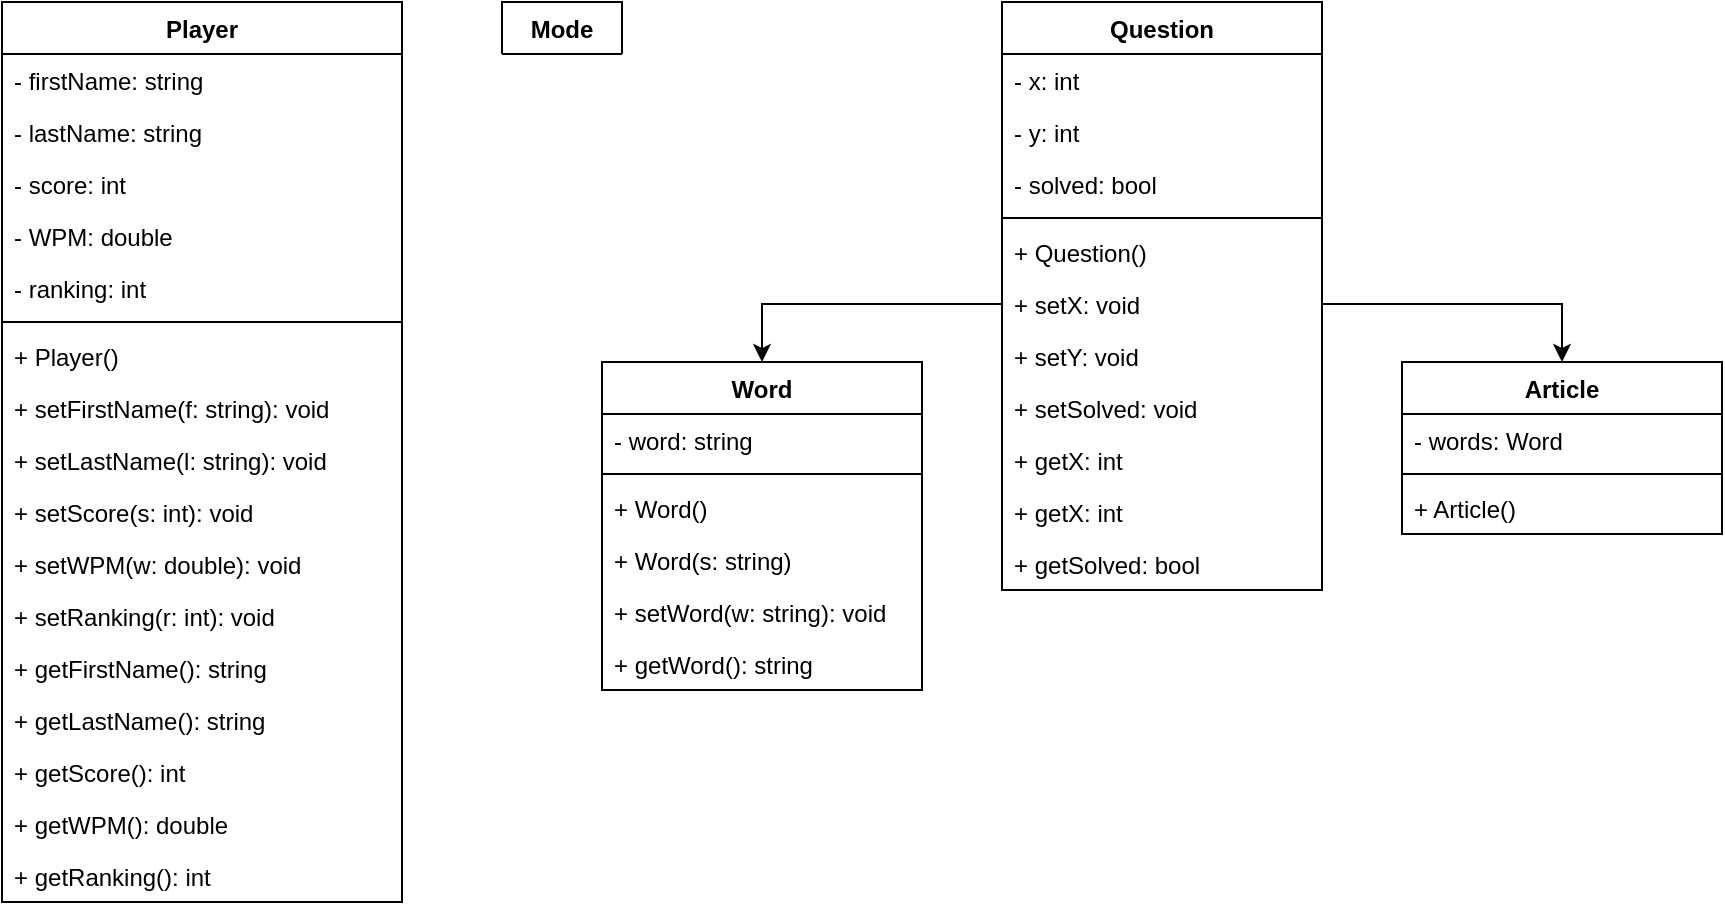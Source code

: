 <mxfile version="14.5.3" type="github">
  <diagram id="6Dkqgkf7vsBd3afeo5NH" name="Page-1">
    <mxGraphModel dx="1038" dy="529" grid="1" gridSize="10" guides="1" tooltips="1" connect="1" arrows="1" fold="1" page="1" pageScale="1" pageWidth="827" pageHeight="1169" math="0" shadow="0">
      <root>
        <mxCell id="0" />
        <mxCell id="1" parent="0" />
        <mxCell id="QzMkt83mJQYd9oITkBXi-1" value="Question" style="swimlane;fontStyle=1;align=center;verticalAlign=top;childLayout=stackLayout;horizontal=1;startSize=26;horizontalStack=0;resizeParent=1;resizeParentMax=0;resizeLast=0;collapsible=1;marginBottom=0;" parent="1" vertex="1">
          <mxGeometry x="540" y="20" width="160" height="294" as="geometry" />
        </mxCell>
        <mxCell id="QzMkt83mJQYd9oITkBXi-2" value="- x: int" style="text;strokeColor=none;fillColor=none;align=left;verticalAlign=top;spacingLeft=4;spacingRight=4;overflow=hidden;rotatable=0;points=[[0,0.5],[1,0.5]];portConstraint=eastwest;" parent="QzMkt83mJQYd9oITkBXi-1" vertex="1">
          <mxGeometry y="26" width="160" height="26" as="geometry" />
        </mxCell>
        <mxCell id="QzMkt83mJQYd9oITkBXi-40" value="- y: int" style="text;strokeColor=none;fillColor=none;align=left;verticalAlign=top;spacingLeft=4;spacingRight=4;overflow=hidden;rotatable=0;points=[[0,0.5],[1,0.5]];portConstraint=eastwest;" parent="QzMkt83mJQYd9oITkBXi-1" vertex="1">
          <mxGeometry y="52" width="160" height="26" as="geometry" />
        </mxCell>
        <mxCell id="QzMkt83mJQYd9oITkBXi-45" value="- solved: bool" style="text;strokeColor=none;fillColor=none;align=left;verticalAlign=top;spacingLeft=4;spacingRight=4;overflow=hidden;rotatable=0;points=[[0,0.5],[1,0.5]];portConstraint=eastwest;" parent="QzMkt83mJQYd9oITkBXi-1" vertex="1">
          <mxGeometry y="78" width="160" height="26" as="geometry" />
        </mxCell>
        <mxCell id="QzMkt83mJQYd9oITkBXi-3" value="" style="line;strokeWidth=1;fillColor=none;align=left;verticalAlign=middle;spacingTop=-1;spacingLeft=3;spacingRight=3;rotatable=0;labelPosition=right;points=[];portConstraint=eastwest;" parent="QzMkt83mJQYd9oITkBXi-1" vertex="1">
          <mxGeometry y="104" width="160" height="8" as="geometry" />
        </mxCell>
        <mxCell id="QzMkt83mJQYd9oITkBXi-4" value="+ Question()" style="text;strokeColor=none;fillColor=none;align=left;verticalAlign=top;spacingLeft=4;spacingRight=4;overflow=hidden;rotatable=0;points=[[0,0.5],[1,0.5]];portConstraint=eastwest;" parent="QzMkt83mJQYd9oITkBXi-1" vertex="1">
          <mxGeometry y="112" width="160" height="26" as="geometry" />
        </mxCell>
        <mxCell id="QzMkt83mJQYd9oITkBXi-35" value="+ setX: void" style="text;strokeColor=none;fillColor=none;align=left;verticalAlign=top;spacingLeft=4;spacingRight=4;overflow=hidden;rotatable=0;points=[[0,0.5],[1,0.5]];portConstraint=eastwest;" parent="QzMkt83mJQYd9oITkBXi-1" vertex="1">
          <mxGeometry y="138" width="160" height="26" as="geometry" />
        </mxCell>
        <mxCell id="QzMkt83mJQYd9oITkBXi-41" value="+ setY: void" style="text;strokeColor=none;fillColor=none;align=left;verticalAlign=top;spacingLeft=4;spacingRight=4;overflow=hidden;rotatable=0;points=[[0,0.5],[1,0.5]];portConstraint=eastwest;" parent="QzMkt83mJQYd9oITkBXi-1" vertex="1">
          <mxGeometry y="164" width="160" height="26" as="geometry" />
        </mxCell>
        <mxCell id="QzMkt83mJQYd9oITkBXi-46" value="+ setSolved: void" style="text;strokeColor=none;fillColor=none;align=left;verticalAlign=top;spacingLeft=4;spacingRight=4;overflow=hidden;rotatable=0;points=[[0,0.5],[1,0.5]];portConstraint=eastwest;" parent="QzMkt83mJQYd9oITkBXi-1" vertex="1">
          <mxGeometry y="190" width="160" height="26" as="geometry" />
        </mxCell>
        <mxCell id="QzMkt83mJQYd9oITkBXi-42" value="+ getX: int" style="text;strokeColor=none;fillColor=none;align=left;verticalAlign=top;spacingLeft=4;spacingRight=4;overflow=hidden;rotatable=0;points=[[0,0.5],[1,0.5]];portConstraint=eastwest;" parent="QzMkt83mJQYd9oITkBXi-1" vertex="1">
          <mxGeometry y="216" width="160" height="26" as="geometry" />
        </mxCell>
        <mxCell id="QzMkt83mJQYd9oITkBXi-43" value="+ getX: int" style="text;strokeColor=none;fillColor=none;align=left;verticalAlign=top;spacingLeft=4;spacingRight=4;overflow=hidden;rotatable=0;points=[[0,0.5],[1,0.5]];portConstraint=eastwest;" parent="QzMkt83mJQYd9oITkBXi-1" vertex="1">
          <mxGeometry y="242" width="160" height="26" as="geometry" />
        </mxCell>
        <mxCell id="QzMkt83mJQYd9oITkBXi-44" value="+ getSolved: bool" style="text;strokeColor=none;fillColor=none;align=left;verticalAlign=top;spacingLeft=4;spacingRight=4;overflow=hidden;rotatable=0;points=[[0,0.5],[1,0.5]];portConstraint=eastwest;" parent="QzMkt83mJQYd9oITkBXi-1" vertex="1">
          <mxGeometry y="268" width="160" height="26" as="geometry" />
        </mxCell>
        <mxCell id="Sx2QVABSTrViNIa_IxR7-1" value="Player" style="swimlane;fontStyle=1;align=center;verticalAlign=top;childLayout=stackLayout;horizontal=1;startSize=26;horizontalStack=0;resizeParent=1;resizeParentMax=0;resizeLast=0;collapsible=1;marginBottom=0;" parent="1" vertex="1">
          <mxGeometry x="40" y="20" width="200" height="450" as="geometry" />
        </mxCell>
        <mxCell id="Sx2QVABSTrViNIa_IxR7-18" value="- firstName: string" style="text;strokeColor=none;fillColor=none;align=left;verticalAlign=top;spacingLeft=4;spacingRight=4;overflow=hidden;rotatable=0;points=[[0,0.5],[1,0.5]];portConstraint=eastwest;" parent="Sx2QVABSTrViNIa_IxR7-1" vertex="1">
          <mxGeometry y="26" width="200" height="26" as="geometry" />
        </mxCell>
        <mxCell id="Sx2QVABSTrViNIa_IxR7-19" value="- lastName: string" style="text;strokeColor=none;fillColor=none;align=left;verticalAlign=top;spacingLeft=4;spacingRight=4;overflow=hidden;rotatable=0;points=[[0,0.5],[1,0.5]];portConstraint=eastwest;" parent="Sx2QVABSTrViNIa_IxR7-1" vertex="1">
          <mxGeometry y="52" width="200" height="26" as="geometry" />
        </mxCell>
        <mxCell id="Sx2QVABSTrViNIa_IxR7-20" value="- score: int" style="text;strokeColor=none;fillColor=none;align=left;verticalAlign=top;spacingLeft=4;spacingRight=4;overflow=hidden;rotatable=0;points=[[0,0.5],[1,0.5]];portConstraint=eastwest;" parent="Sx2QVABSTrViNIa_IxR7-1" vertex="1">
          <mxGeometry y="78" width="200" height="26" as="geometry" />
        </mxCell>
        <mxCell id="Sx2QVABSTrViNIa_IxR7-21" value="- WPM: double" style="text;strokeColor=none;fillColor=none;align=left;verticalAlign=top;spacingLeft=4;spacingRight=4;overflow=hidden;rotatable=0;points=[[0,0.5],[1,0.5]];portConstraint=eastwest;" parent="Sx2QVABSTrViNIa_IxR7-1" vertex="1">
          <mxGeometry y="104" width="200" height="26" as="geometry" />
        </mxCell>
        <mxCell id="Sx2QVABSTrViNIa_IxR7-23" value="- ranking: int" style="text;strokeColor=none;fillColor=none;align=left;verticalAlign=top;spacingLeft=4;spacingRight=4;overflow=hidden;rotatable=0;points=[[0,0.5],[1,0.5]];portConstraint=eastwest;" parent="Sx2QVABSTrViNIa_IxR7-1" vertex="1">
          <mxGeometry y="130" width="200" height="26" as="geometry" />
        </mxCell>
        <mxCell id="Sx2QVABSTrViNIa_IxR7-3" value="" style="line;strokeWidth=1;fillColor=none;align=left;verticalAlign=middle;spacingTop=-1;spacingLeft=3;spacingRight=3;rotatable=0;labelPosition=right;points=[];portConstraint=eastwest;" parent="Sx2QVABSTrViNIa_IxR7-1" vertex="1">
          <mxGeometry y="156" width="200" height="8" as="geometry" />
        </mxCell>
        <mxCell id="Sx2QVABSTrViNIa_IxR7-4" value="+ Player()" style="text;strokeColor=none;fillColor=none;align=left;verticalAlign=top;spacingLeft=4;spacingRight=4;overflow=hidden;rotatable=0;points=[[0,0.5],[1,0.5]];portConstraint=eastwest;" parent="Sx2QVABSTrViNIa_IxR7-1" vertex="1">
          <mxGeometry y="164" width="200" height="26" as="geometry" />
        </mxCell>
        <mxCell id="Sx2QVABSTrViNIa_IxR7-25" value="+ setFirstName(f: string): void" style="text;strokeColor=none;fillColor=none;align=left;verticalAlign=top;spacingLeft=4;spacingRight=4;overflow=hidden;rotatable=0;points=[[0,0.5],[1,0.5]];portConstraint=eastwest;" parent="Sx2QVABSTrViNIa_IxR7-1" vertex="1">
          <mxGeometry y="190" width="200" height="26" as="geometry" />
        </mxCell>
        <mxCell id="Sx2QVABSTrViNIa_IxR7-24" value="+ setLastName(l: string): void" style="text;strokeColor=none;fillColor=none;align=left;verticalAlign=top;spacingLeft=4;spacingRight=4;overflow=hidden;rotatable=0;points=[[0,0.5],[1,0.5]];portConstraint=eastwest;" parent="Sx2QVABSTrViNIa_IxR7-1" vertex="1">
          <mxGeometry y="216" width="200" height="26" as="geometry" />
        </mxCell>
        <mxCell id="Sx2QVABSTrViNIa_IxR7-30" value="+ setScore(s: int): void" style="text;strokeColor=none;fillColor=none;align=left;verticalAlign=top;spacingLeft=4;spacingRight=4;overflow=hidden;rotatable=0;points=[[0,0.5],[1,0.5]];portConstraint=eastwest;" parent="Sx2QVABSTrViNIa_IxR7-1" vertex="1">
          <mxGeometry y="242" width="200" height="26" as="geometry" />
        </mxCell>
        <mxCell id="Sx2QVABSTrViNIa_IxR7-32" value="+ setWPM(w: double): void" style="text;strokeColor=none;fillColor=none;align=left;verticalAlign=top;spacingLeft=4;spacingRight=4;overflow=hidden;rotatable=0;points=[[0,0.5],[1,0.5]];portConstraint=eastwest;" parent="Sx2QVABSTrViNIa_IxR7-1" vertex="1">
          <mxGeometry y="268" width="200" height="26" as="geometry" />
        </mxCell>
        <mxCell id="3049RqQAlL6zbqcl-8_L-1" value="+ setRanking(r: int): void" style="text;strokeColor=none;fillColor=none;align=left;verticalAlign=top;spacingLeft=4;spacingRight=4;overflow=hidden;rotatable=0;points=[[0,0.5],[1,0.5]];portConstraint=eastwest;" parent="Sx2QVABSTrViNIa_IxR7-1" vertex="1">
          <mxGeometry y="294" width="200" height="26" as="geometry" />
        </mxCell>
        <mxCell id="Sx2QVABSTrViNIa_IxR7-31" value="+ getFirstName(): string" style="text;strokeColor=none;fillColor=none;align=left;verticalAlign=top;spacingLeft=4;spacingRight=4;overflow=hidden;rotatable=0;points=[[0,0.5],[1,0.5]];portConstraint=eastwest;" parent="Sx2QVABSTrViNIa_IxR7-1" vertex="1">
          <mxGeometry y="320" width="200" height="26" as="geometry" />
        </mxCell>
        <mxCell id="Sx2QVABSTrViNIa_IxR7-39" value="+ getLastName(): string" style="text;strokeColor=none;fillColor=none;align=left;verticalAlign=top;spacingLeft=4;spacingRight=4;overflow=hidden;rotatable=0;points=[[0,0.5],[1,0.5]];portConstraint=eastwest;" parent="Sx2QVABSTrViNIa_IxR7-1" vertex="1">
          <mxGeometry y="346" width="200" height="26" as="geometry" />
        </mxCell>
        <mxCell id="Sx2QVABSTrViNIa_IxR7-37" value="+ getScore(): int" style="text;strokeColor=none;fillColor=none;align=left;verticalAlign=top;spacingLeft=4;spacingRight=4;overflow=hidden;rotatable=0;points=[[0,0.5],[1,0.5]];portConstraint=eastwest;" parent="Sx2QVABSTrViNIa_IxR7-1" vertex="1">
          <mxGeometry y="372" width="200" height="26" as="geometry" />
        </mxCell>
        <mxCell id="Sx2QVABSTrViNIa_IxR7-36" value="+ getWPM(): double" style="text;strokeColor=none;fillColor=none;align=left;verticalAlign=top;spacingLeft=4;spacingRight=4;overflow=hidden;rotatable=0;points=[[0,0.5],[1,0.5]];portConstraint=eastwest;" parent="Sx2QVABSTrViNIa_IxR7-1" vertex="1">
          <mxGeometry y="398" width="200" height="26" as="geometry" />
        </mxCell>
        <mxCell id="Sx2QVABSTrViNIa_IxR7-38" value="+ getRanking(): int" style="text;strokeColor=none;fillColor=none;align=left;verticalAlign=top;spacingLeft=4;spacingRight=4;overflow=hidden;rotatable=0;points=[[0,0.5],[1,0.5]];portConstraint=eastwest;" parent="Sx2QVABSTrViNIa_IxR7-1" vertex="1">
          <mxGeometry y="424" width="200" height="26" as="geometry" />
        </mxCell>
        <mxCell id="Sx2QVABSTrViNIa_IxR7-6" value="Mode" style="swimlane;fontStyle=1;align=center;verticalAlign=top;childLayout=stackLayout;horizontal=1;startSize=26;horizontalStack=0;resizeParent=1;resizeParentMax=0;resizeLast=0;collapsible=1;marginBottom=0;" parent="1" vertex="1" collapsed="1">
          <mxGeometry x="290" y="20" width="60" height="26" as="geometry">
            <mxRectangle x="730" y="350" width="160" height="86" as="alternateBounds" />
          </mxGeometry>
        </mxCell>
        <mxCell id="Sx2QVABSTrViNIa_IxR7-7" value="+ field: type" style="text;strokeColor=none;fillColor=none;align=left;verticalAlign=top;spacingLeft=4;spacingRight=4;overflow=hidden;rotatable=0;points=[[0,0.5],[1,0.5]];portConstraint=eastwest;" parent="Sx2QVABSTrViNIa_IxR7-6" vertex="1">
          <mxGeometry y="26" width="60" height="26" as="geometry" />
        </mxCell>
        <mxCell id="Sx2QVABSTrViNIa_IxR7-8" value="" style="line;strokeWidth=1;fillColor=none;align=left;verticalAlign=middle;spacingTop=-1;spacingLeft=3;spacingRight=3;rotatable=0;labelPosition=right;points=[];portConstraint=eastwest;" parent="Sx2QVABSTrViNIa_IxR7-6" vertex="1">
          <mxGeometry y="52" width="60" height="8" as="geometry" />
        </mxCell>
        <mxCell id="Sx2QVABSTrViNIa_IxR7-9" value="+ Mode()" style="text;strokeColor=none;fillColor=none;align=left;verticalAlign=top;spacingLeft=4;spacingRight=4;overflow=hidden;rotatable=0;points=[[0,0.5],[1,0.5]];portConstraint=eastwest;" parent="Sx2QVABSTrViNIa_IxR7-6" vertex="1">
          <mxGeometry y="60" width="60" height="26" as="geometry" />
        </mxCell>
        <mxCell id="Sx2QVABSTrViNIa_IxR7-10" value="Article" style="swimlane;fontStyle=1;align=center;verticalAlign=top;childLayout=stackLayout;horizontal=1;startSize=26;horizontalStack=0;resizeParent=1;resizeParentMax=0;resizeLast=0;collapsible=1;marginBottom=0;" parent="1" vertex="1">
          <mxGeometry x="740" y="200" width="160" height="86" as="geometry" />
        </mxCell>
        <mxCell id="Sx2QVABSTrViNIa_IxR7-11" value="- words: Word" style="text;strokeColor=none;fillColor=none;align=left;verticalAlign=top;spacingLeft=4;spacingRight=4;overflow=hidden;rotatable=0;points=[[0,0.5],[1,0.5]];portConstraint=eastwest;" parent="Sx2QVABSTrViNIa_IxR7-10" vertex="1">
          <mxGeometry y="26" width="160" height="26" as="geometry" />
        </mxCell>
        <mxCell id="Sx2QVABSTrViNIa_IxR7-12" value="" style="line;strokeWidth=1;fillColor=none;align=left;verticalAlign=middle;spacingTop=-1;spacingLeft=3;spacingRight=3;rotatable=0;labelPosition=right;points=[];portConstraint=eastwest;" parent="Sx2QVABSTrViNIa_IxR7-10" vertex="1">
          <mxGeometry y="52" width="160" height="8" as="geometry" />
        </mxCell>
        <mxCell id="Sx2QVABSTrViNIa_IxR7-13" value="+ Article()" style="text;strokeColor=none;fillColor=none;align=left;verticalAlign=top;spacingLeft=4;spacingRight=4;overflow=hidden;rotatable=0;points=[[0,0.5],[1,0.5]];portConstraint=eastwest;" parent="Sx2QVABSTrViNIa_IxR7-10" vertex="1">
          <mxGeometry y="60" width="160" height="26" as="geometry" />
        </mxCell>
        <mxCell id="4VHNuLE-CauTIns_YxSl-2" style="edgeStyle=orthogonalEdgeStyle;rounded=0;orthogonalLoop=1;jettySize=auto;html=1;" edge="1" parent="1" source="QzMkt83mJQYd9oITkBXi-35" target="Sx2QVABSTrViNIa_IxR7-10">
          <mxGeometry relative="1" as="geometry" />
        </mxCell>
        <mxCell id="3049RqQAlL6zbqcl-8_L-2" value="Word" style="swimlane;fontStyle=1;align=center;verticalAlign=top;childLayout=stackLayout;horizontal=1;startSize=26;horizontalStack=0;resizeParent=1;resizeParentMax=0;resizeLast=0;collapsible=1;marginBottom=0;" parent="1" vertex="1">
          <mxGeometry x="340" y="200" width="160" height="164" as="geometry" />
        </mxCell>
        <mxCell id="3049RqQAlL6zbqcl-8_L-3" value="- word: string" style="text;strokeColor=none;fillColor=none;align=left;verticalAlign=top;spacingLeft=4;spacingRight=4;overflow=hidden;rotatable=0;points=[[0,0.5],[1,0.5]];portConstraint=eastwest;" parent="3049RqQAlL6zbqcl-8_L-2" vertex="1">
          <mxGeometry y="26" width="160" height="26" as="geometry" />
        </mxCell>
        <mxCell id="3049RqQAlL6zbqcl-8_L-4" value="" style="line;strokeWidth=1;fillColor=none;align=left;verticalAlign=middle;spacingTop=-1;spacingLeft=3;spacingRight=3;rotatable=0;labelPosition=right;points=[];portConstraint=eastwest;" parent="3049RqQAlL6zbqcl-8_L-2" vertex="1">
          <mxGeometry y="52" width="160" height="8" as="geometry" />
        </mxCell>
        <mxCell id="3049RqQAlL6zbqcl-8_L-5" value="+ Word()&#xa;" style="text;strokeColor=none;fillColor=none;align=left;verticalAlign=top;spacingLeft=4;spacingRight=4;overflow=hidden;rotatable=0;points=[[0,0.5],[1,0.5]];portConstraint=eastwest;" parent="3049RqQAlL6zbqcl-8_L-2" vertex="1">
          <mxGeometry y="60" width="160" height="26" as="geometry" />
        </mxCell>
        <mxCell id="4VHNuLE-CauTIns_YxSl-4" value="+ Word(s: string)&#xa;" style="text;strokeColor=none;fillColor=none;align=left;verticalAlign=top;spacingLeft=4;spacingRight=4;overflow=hidden;rotatable=0;points=[[0,0.5],[1,0.5]];portConstraint=eastwest;" vertex="1" parent="3049RqQAlL6zbqcl-8_L-2">
          <mxGeometry y="86" width="160" height="26" as="geometry" />
        </mxCell>
        <mxCell id="3049RqQAlL6zbqcl-8_L-6" value="+ setWord(w: string): void" style="text;strokeColor=none;fillColor=none;align=left;verticalAlign=top;spacingLeft=4;spacingRight=4;overflow=hidden;rotatable=0;points=[[0,0.5],[1,0.5]];portConstraint=eastwest;" parent="3049RqQAlL6zbqcl-8_L-2" vertex="1">
          <mxGeometry y="112" width="160" height="26" as="geometry" />
        </mxCell>
        <mxCell id="3049RqQAlL6zbqcl-8_L-7" value="+ getWord(): string" style="text;strokeColor=none;fillColor=none;align=left;verticalAlign=top;spacingLeft=4;spacingRight=4;overflow=hidden;rotatable=0;points=[[0,0.5],[1,0.5]];portConstraint=eastwest;" parent="3049RqQAlL6zbqcl-8_L-2" vertex="1">
          <mxGeometry y="138" width="160" height="26" as="geometry" />
        </mxCell>
        <mxCell id="4VHNuLE-CauTIns_YxSl-1" style="edgeStyle=orthogonalEdgeStyle;rounded=0;orthogonalLoop=1;jettySize=auto;html=1;" edge="1" parent="1" source="QzMkt83mJQYd9oITkBXi-35" target="3049RqQAlL6zbqcl-8_L-2">
          <mxGeometry relative="1" as="geometry" />
        </mxCell>
      </root>
    </mxGraphModel>
  </diagram>
</mxfile>
